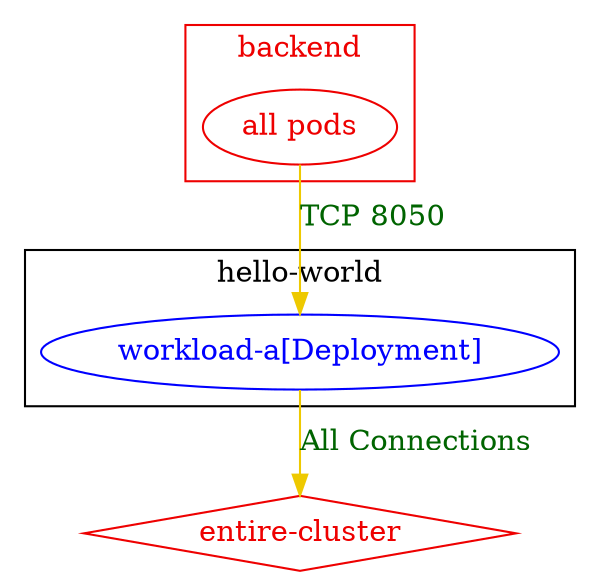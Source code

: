 digraph {
	subgraph "cluster_hello_world" {
		color="black"
		fontcolor="black"
		"hello-world/workload-a[Deployment]" [label="workload-a[Deployment]" color="blue" fontcolor="blue"]
		label="hello-world"
	}
	subgraph "cluster_backend" {
		color="red2"
		fontcolor="red2"
		"all pods_in_backend" [label="all pods" color="red2" fontcolor="red2"]
		label="backend"
	}
	"entire-cluster" [label="entire-cluster" color="red2" fontcolor="red2" shape=diamond]
	"all pods_in_backend" -> "hello-world/workload-a[Deployment]" [label="TCP 8050" color="gold2" fontcolor="darkgreen" weight=1]
	"hello-world/workload-a[Deployment]" -> "entire-cluster" [label="All Connections" color="gold2" fontcolor="darkgreen" weight=0.5]
}